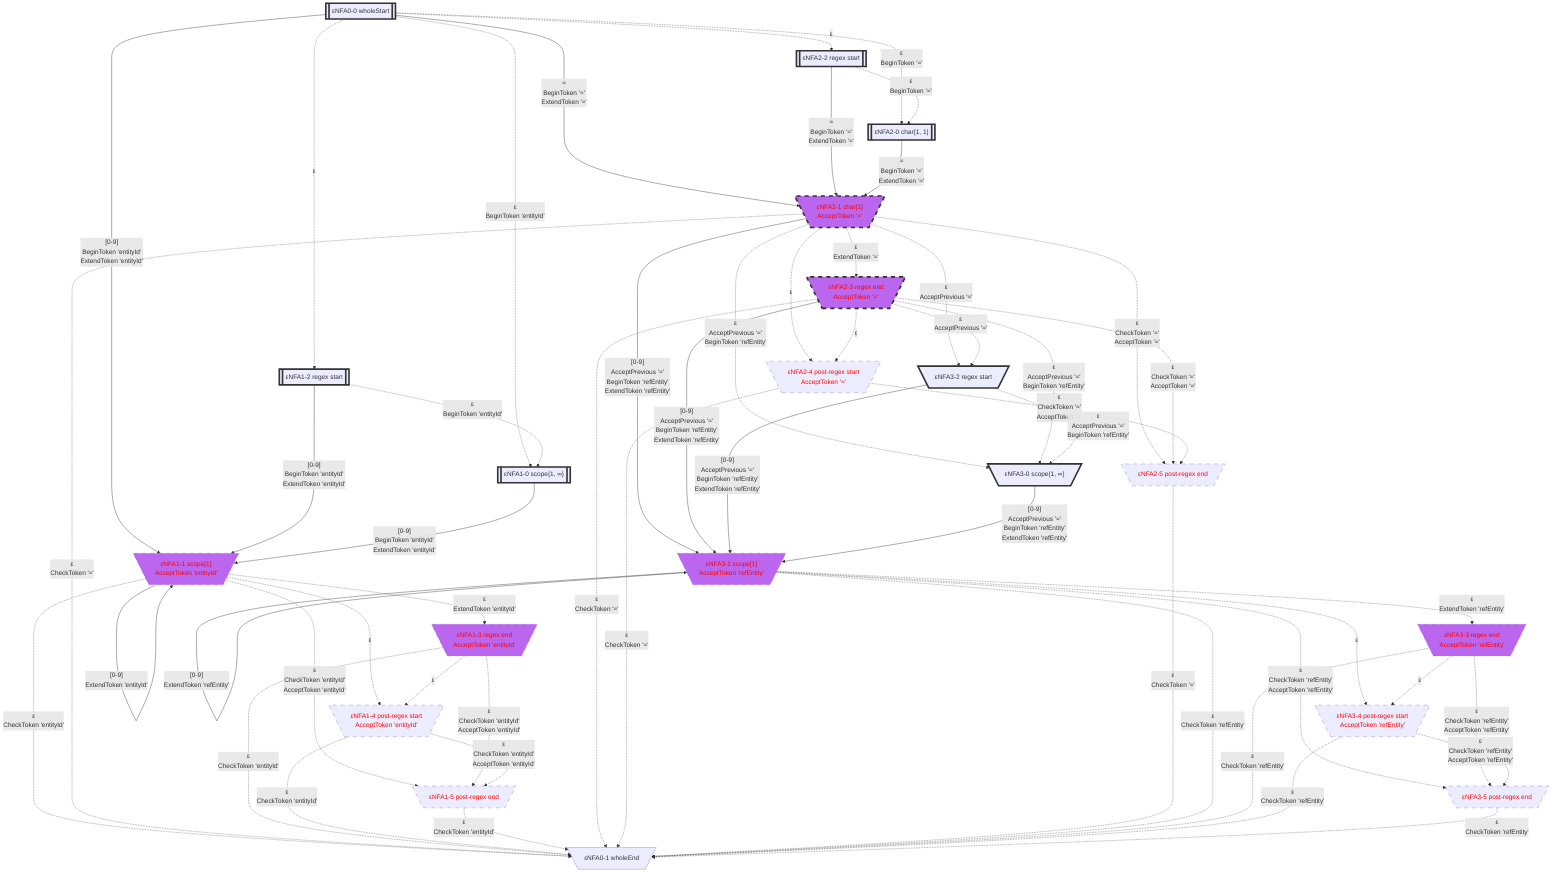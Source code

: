 flowchart
classDef c0001 color:#FF0000;
classDef c0010 stroke-dasharray: 10 10;
classDef c0011 stroke-dasharray: 10 10,color:#FF0000;
classDef c0100 fill:#BB66EE;
classDef c0101 fill:#BB66EE,color:#FF0000;
classDef c0110 fill:#BB66EE,stroke-dasharray: 10 10;
classDef c0111 fill:#BB66EE,stroke-dasharray: 10 10,color:#FF0000;
classDef c1000 stroke:#333,stroke-width:4px;
classDef c1001 stroke:#333,stroke-width:4px,color:#FF0000;
classDef c1010 stroke:#333,stroke-width:4px,stroke-dasharray: 10 10;
classDef c1011 stroke:#333,stroke-width:4px,stroke-dasharray: 10 10,color:#FF0000;
classDef c1100 stroke:#333,stroke-width:4px,fill:#BB66EE;
classDef c1101 stroke:#333,stroke-width:4px,fill:#BB66EE,color:#FF0000;
classDef c1110 stroke:#333,stroke-width:4px,fill:#BB66EE,stroke-dasharray: 10 10;
classDef c1111 stroke:#333,stroke-width:4px,fill:#BB66EE,stroke-dasharray: 10 10,color:#FF0000;
eNFA0_0_28516429[["εNFA0-0 wholeStart"]]
class eNFA0_0_28516429 c1000;
eNFA1_2_28129408[["εNFA1-2 regex start"]]
class eNFA1_2_28129408 c1000;
eNFA2_2_55321272[["εNFA2-2 regex start"]]
class eNFA2_2_55321272 c1000;
eNFA1_0_63889584[["εNFA1-0 scope{1, ∞}"]]
class eNFA1_0_63889584 c1000;
eNFA2_0_46920042[["εNFA2-0 char{1, 1}"]]
class eNFA2_0_46920042 c1000;
eNFA1_1_51838085[\"εNFA1-1 scope[1]
AcceptToken 'entityId'"/]
class eNFA1_1_51838085 c0111;
eNFA2_1_19627195[\"εNFA2-1 char[1]
AcceptToken '='"/]
class eNFA2_1_19627195 c1111;
eNFA1_3_38135346[\"εNFA1-3 regex end
AcceptToken 'entityId'"/]
class eNFA1_3_38135346 c0111;
eNFA1_4_49952580[\"εNFA1-4 post-regex start
AcceptToken 'entityId'"/]
class eNFA1_4_49952580 c0011;
eNFA1_5_10954379[\"εNFA1-5 post-regex end"/]
class eNFA1_5_10954379 c0011;
eNFA0_1_16130234[\"εNFA0-1 wholeEnd"/]
eNFA2_3_7673796[\"εNFA2-3 regex end
AcceptToken '='"/]
class eNFA2_3_7673796 c1111;
eNFA2_4_17597733[\"εNFA2-4 post-regex start
AcceptToken '='"/]
class eNFA2_4_17597733 c0011;
eNFA3_2_1955303[\"εNFA3-2 regex start"/]
class eNFA3_2_1955303 c1000;
eNFA2_5_24161869[\"εNFA2-5 post-regex end"/]
class eNFA2_5_24161869 c0011;
eNFA3_0_14889546[\"εNFA3-0 scope{1, ∞}"/]
class eNFA3_0_14889546 c1000;
eNFA3_1_31480555[\"εNFA3-1 scope[1]
AcceptToken 'refEntity'"/]
class eNFA3_1_31480555 c0111;
eNFA3_3_66897058[\"εNFA3-3 regex end
AcceptToken 'refEntity'"/]
class eNFA3_3_66897058 c0111;
eNFA3_4_42427034[\"εNFA3-4 post-regex start
AcceptToken 'refEntity'"/]
class eNFA3_4_42427034 c0011;
eNFA3_5_65202610[\"εNFA3-5 post-regex end"/]
class eNFA3_5_65202610 c0011;
eNFA0_0_28516429 -.->|"ε"|eNFA1_2_28129408
eNFA0_0_28516429 -.->|"ε"|eNFA2_2_55321272
eNFA0_0_28516429 -.->|"ε
BeginToken 'entityId'"|eNFA1_0_63889584
eNFA0_0_28516429 -.->|"ε
BeginToken '='"|eNFA2_0_46920042
eNFA0_0_28516429 -->|"[0-9]
BeginToken 'entityId'
ExtendToken 'entityId'"|eNFA1_1_51838085
eNFA0_0_28516429 -->|"=
BeginToken '='
ExtendToken '='"|eNFA2_1_19627195
eNFA1_2_28129408 -.->|"ε
BeginToken 'entityId'"|eNFA1_0_63889584
eNFA1_2_28129408 -->|"[0-9]
BeginToken 'entityId'
ExtendToken 'entityId'"|eNFA1_1_51838085
eNFA2_2_55321272 -.->|"ε
BeginToken '='"|eNFA2_0_46920042
eNFA2_2_55321272 -->|"=
BeginToken '='
ExtendToken '='"|eNFA2_1_19627195
eNFA1_0_63889584 -->|"[0-9]
BeginToken 'entityId'
ExtendToken 'entityId'"|eNFA1_1_51838085
eNFA2_0_46920042 -->|"=
BeginToken '='
ExtendToken '='"|eNFA2_1_19627195
eNFA1_1_51838085 -->|"[0-9]
ExtendToken 'entityId'"|eNFA1_1_51838085
eNFA1_1_51838085 -.->|"ε
ExtendToken 'entityId'"|eNFA1_3_38135346
eNFA1_1_51838085 -.->|"ε"|eNFA1_4_49952580
eNFA1_1_51838085 -.->|"ε
CheckToken 'entityId'
AcceptToken 'entityId'"|eNFA1_5_10954379
eNFA1_1_51838085 -.->|"ε
CheckToken 'entityId'"|eNFA0_1_16130234
eNFA2_1_19627195 -.->|"ε
ExtendToken '='"|eNFA2_3_7673796
eNFA2_1_19627195 -.->|"ε"|eNFA2_4_17597733
eNFA2_1_19627195 -.->|"ε
AcceptPrevious '='"|eNFA3_2_1955303
eNFA2_1_19627195 -.->|"ε
CheckToken '='
AcceptToken '='"|eNFA2_5_24161869
eNFA2_1_19627195 -.->|"ε
CheckToken '='"|eNFA0_1_16130234
eNFA2_1_19627195 -.->|"ε
AcceptPrevious '='
BeginToken 'refEntity'"|eNFA3_0_14889546
eNFA2_1_19627195 -->|"[0-9]
AcceptPrevious '='
BeginToken 'refEntity'
ExtendToken 'refEntity'"|eNFA3_1_31480555
eNFA1_3_38135346 -.->|"ε"|eNFA1_4_49952580
eNFA1_3_38135346 -.->|"ε
CheckToken 'entityId'
AcceptToken 'entityId'"|eNFA1_5_10954379
eNFA1_3_38135346 -.->|"ε
CheckToken 'entityId'"|eNFA0_1_16130234
eNFA1_4_49952580 -.->|"ε
CheckToken 'entityId'
AcceptToken 'entityId'"|eNFA1_5_10954379
eNFA1_4_49952580 -.->|"ε
CheckToken 'entityId'"|eNFA0_1_16130234
eNFA1_5_10954379 -.->|"ε
CheckToken 'entityId'"|eNFA0_1_16130234
eNFA2_3_7673796 -.->|"ε"|eNFA2_4_17597733
eNFA2_3_7673796 -.->|"ε
AcceptPrevious '='"|eNFA3_2_1955303
eNFA2_3_7673796 -.->|"ε
CheckToken '='
AcceptToken '='"|eNFA2_5_24161869
eNFA2_3_7673796 -.->|"ε
AcceptPrevious '='
BeginToken 'refEntity'"|eNFA3_0_14889546
eNFA2_3_7673796 -.->|"ε
CheckToken '='"|eNFA0_1_16130234
eNFA2_3_7673796 -->|"[0-9]
AcceptPrevious '='
BeginToken 'refEntity'
ExtendToken 'refEntity'"|eNFA3_1_31480555
eNFA2_4_17597733 -.->|"ε
CheckToken '='
AcceptToken '='"|eNFA2_5_24161869
eNFA2_4_17597733 -.->|"ε
CheckToken '='"|eNFA0_1_16130234
eNFA3_2_1955303 -.->|"ε
AcceptPrevious '='
BeginToken 'refEntity'"|eNFA3_0_14889546
eNFA3_2_1955303 -->|"[0-9]
AcceptPrevious '='
BeginToken 'refEntity'
ExtendToken 'refEntity'"|eNFA3_1_31480555
eNFA2_5_24161869 -.->|"ε
CheckToken '='"|eNFA0_1_16130234
eNFA3_0_14889546 -->|"[0-9]
AcceptPrevious '='
BeginToken 'refEntity'
ExtendToken 'refEntity'"|eNFA3_1_31480555
eNFA3_1_31480555 -->|"[0-9]
ExtendToken 'refEntity'"|eNFA3_1_31480555
eNFA3_1_31480555 -.->|"ε
ExtendToken 'refEntity'"|eNFA3_3_66897058
eNFA3_1_31480555 -.->|"ε"|eNFA3_4_42427034
eNFA3_1_31480555 -.->|"ε
CheckToken 'refEntity'
AcceptToken 'refEntity'"|eNFA3_5_65202610
eNFA3_1_31480555 -.->|"ε
CheckToken 'refEntity'"|eNFA0_1_16130234
eNFA3_3_66897058 -.->|"ε"|eNFA3_4_42427034
eNFA3_3_66897058 -.->|"ε
CheckToken 'refEntity'
AcceptToken 'refEntity'"|eNFA3_5_65202610
eNFA3_3_66897058 -.->|"ε
CheckToken 'refEntity'"|eNFA0_1_16130234
eNFA3_4_42427034 -.->|"ε
CheckToken 'refEntity'
AcceptToken 'refEntity'"|eNFA3_5_65202610
eNFA3_4_42427034 -.->|"ε
CheckToken 'refEntity'"|eNFA0_1_16130234
eNFA3_5_65202610 -.->|"ε
CheckToken 'refEntity'"|eNFA0_1_16130234